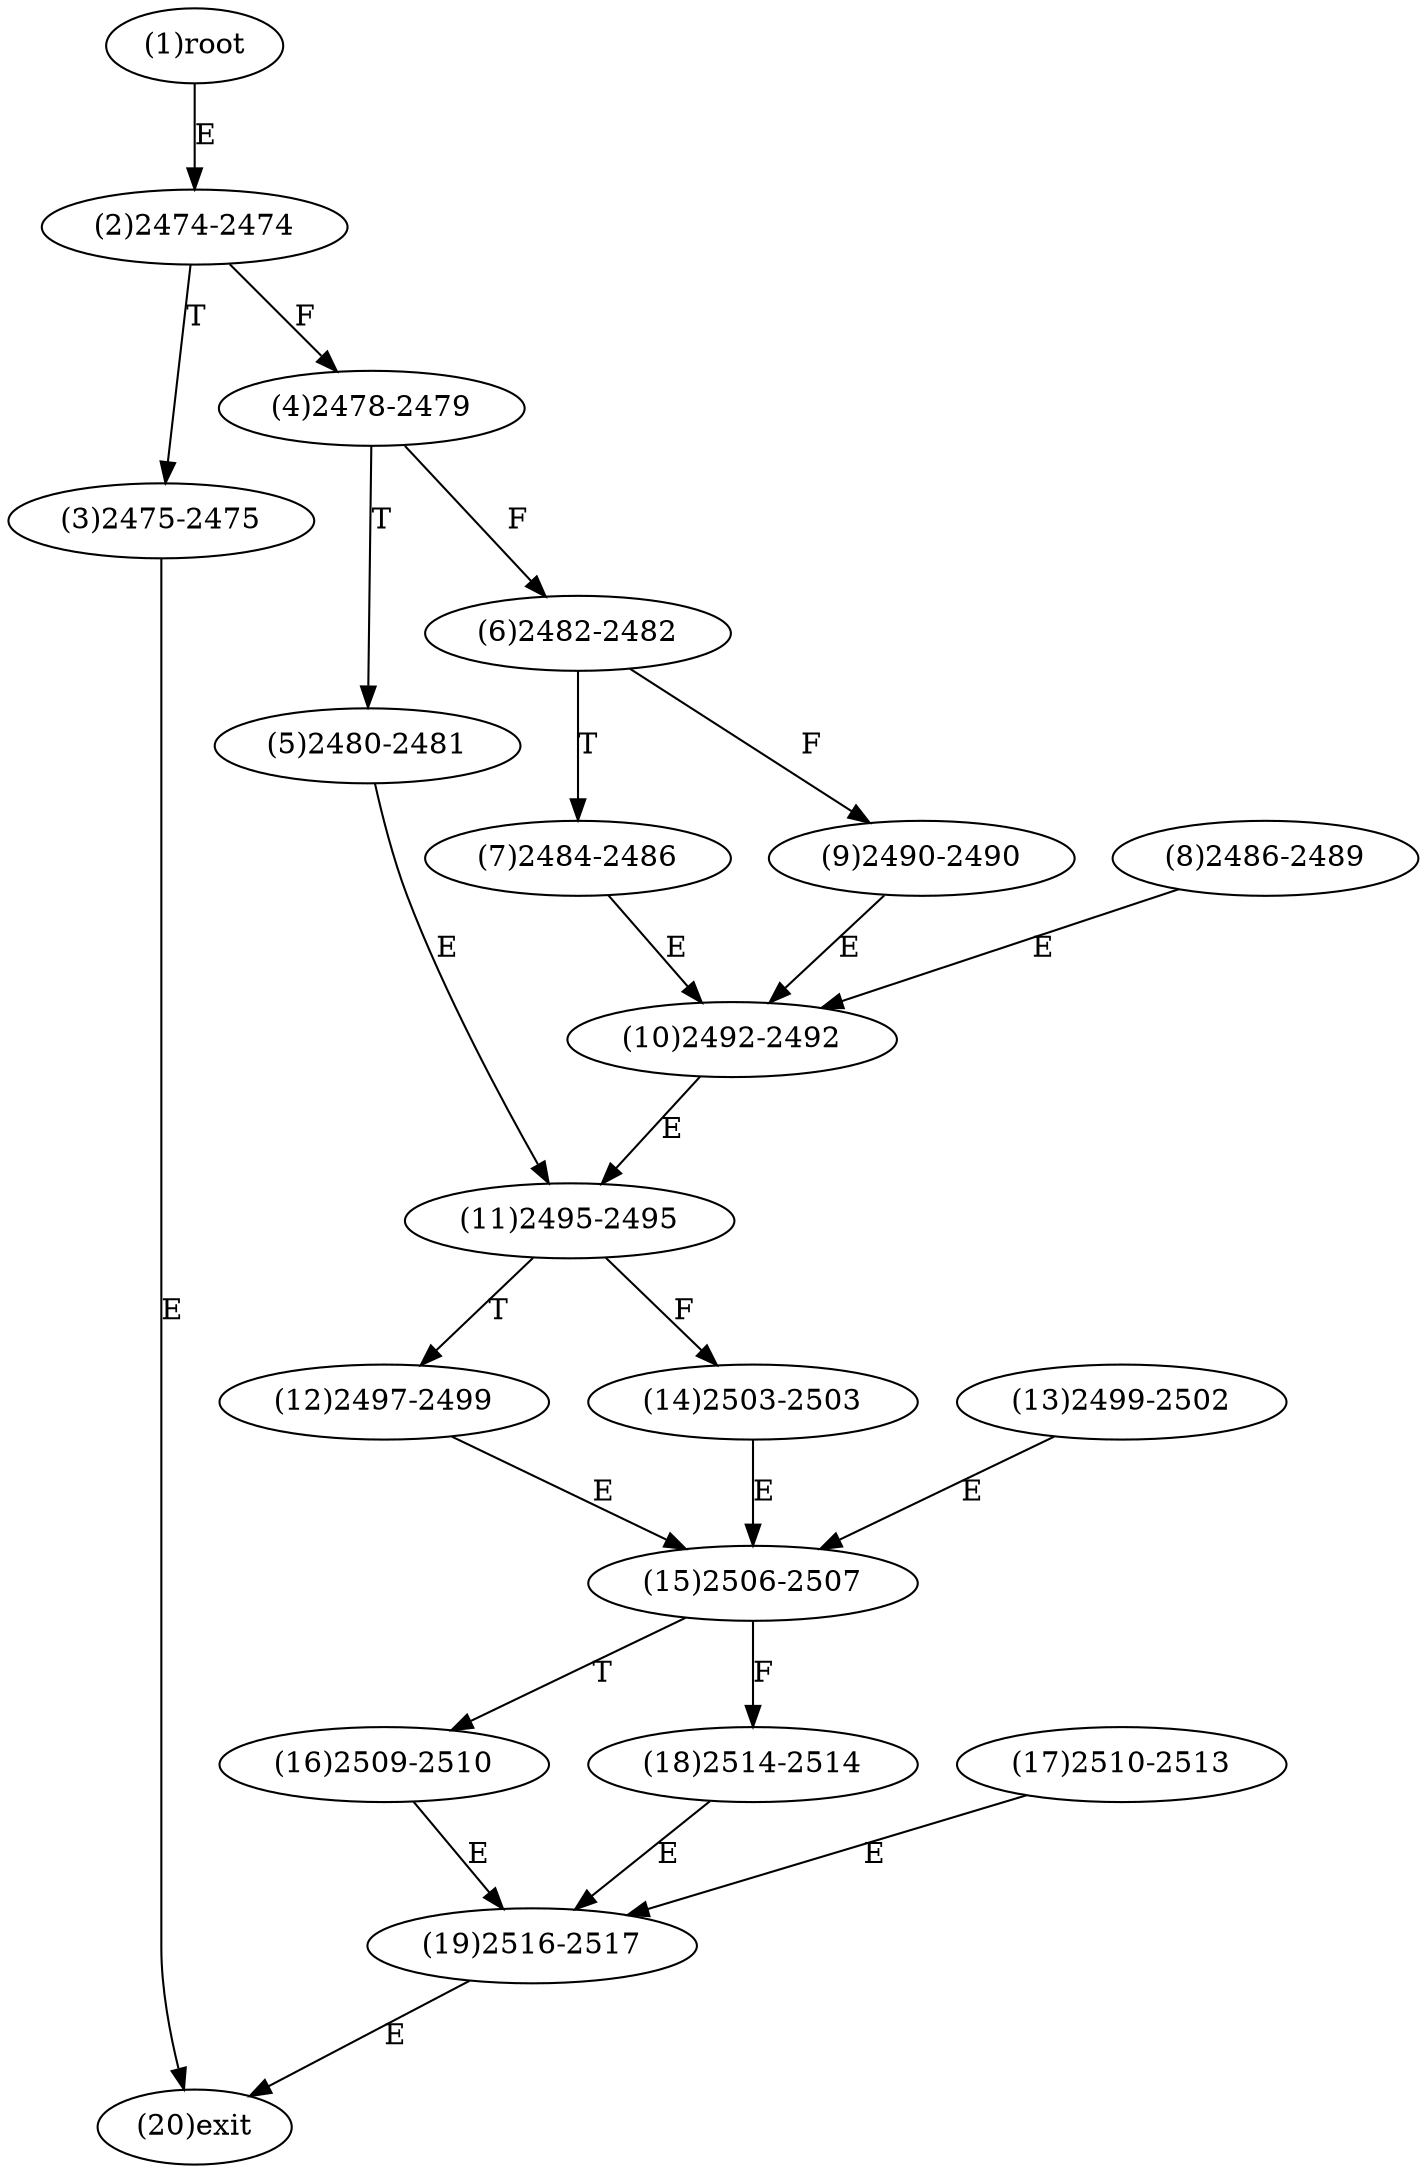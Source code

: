 digraph "" { 
1[ label="(1)root"];
2[ label="(2)2474-2474"];
3[ label="(3)2475-2475"];
4[ label="(4)2478-2479"];
5[ label="(5)2480-2481"];
6[ label="(6)2482-2482"];
7[ label="(7)2484-2486"];
8[ label="(8)2486-2489"];
9[ label="(9)2490-2490"];
10[ label="(10)2492-2492"];
11[ label="(11)2495-2495"];
12[ label="(12)2497-2499"];
13[ label="(13)2499-2502"];
14[ label="(14)2503-2503"];
15[ label="(15)2506-2507"];
17[ label="(17)2510-2513"];
16[ label="(16)2509-2510"];
19[ label="(19)2516-2517"];
18[ label="(18)2514-2514"];
20[ label="(20)exit"];
1->2[ label="E"];
2->4[ label="F"];
2->3[ label="T"];
3->20[ label="E"];
4->6[ label="F"];
4->5[ label="T"];
5->11[ label="E"];
6->9[ label="F"];
6->7[ label="T"];
7->10[ label="E"];
8->10[ label="E"];
9->10[ label="E"];
10->11[ label="E"];
11->14[ label="F"];
11->12[ label="T"];
12->15[ label="E"];
13->15[ label="E"];
14->15[ label="E"];
15->18[ label="F"];
15->16[ label="T"];
16->19[ label="E"];
17->19[ label="E"];
18->19[ label="E"];
19->20[ label="E"];
}